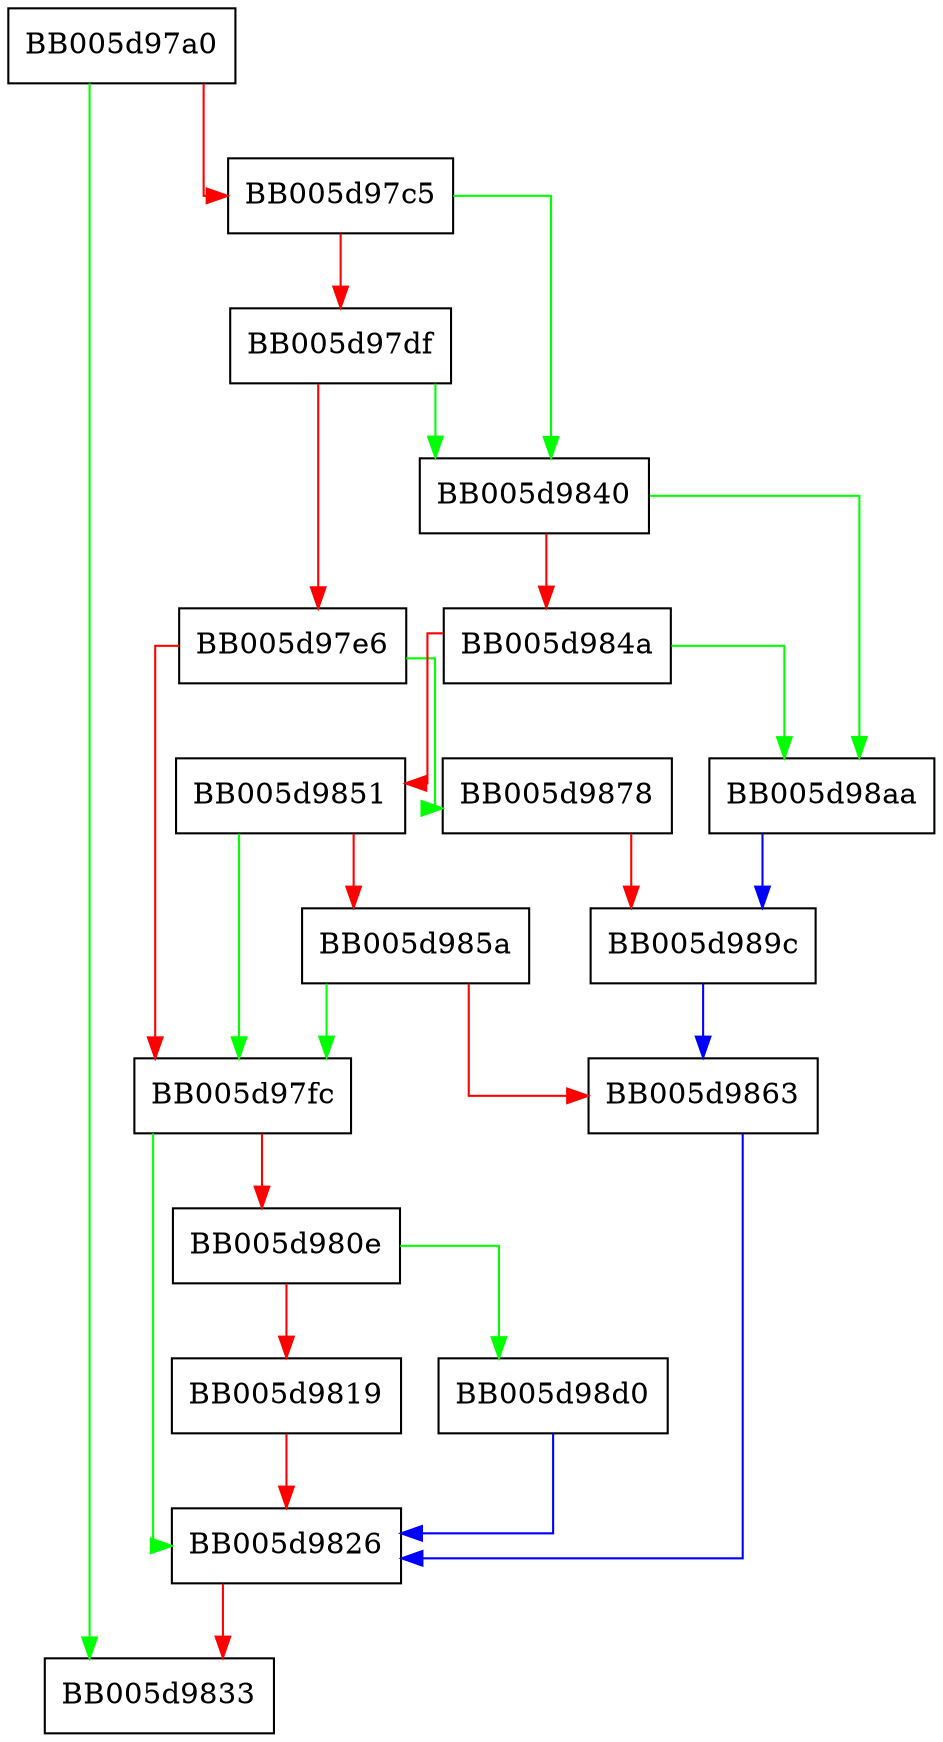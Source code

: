 digraph EVP_PKEY_new_mac_key {
  node [shape="box"];
  graph [splines=ortho];
  BB005d97a0 -> BB005d9833 [color="green"];
  BB005d97a0 -> BB005d97c5 [color="red"];
  BB005d97c5 -> BB005d9840 [color="green"];
  BB005d97c5 -> BB005d97df [color="red"];
  BB005d97df -> BB005d9840 [color="green"];
  BB005d97df -> BB005d97e6 [color="red"];
  BB005d97e6 -> BB005d9878 [color="green"];
  BB005d97e6 -> BB005d97fc [color="red"];
  BB005d97fc -> BB005d9826 [color="green"];
  BB005d97fc -> BB005d980e [color="red"];
  BB005d980e -> BB005d98d0 [color="green"];
  BB005d980e -> BB005d9819 [color="red"];
  BB005d9819 -> BB005d9826 [color="red"];
  BB005d9826 -> BB005d9833 [color="red"];
  BB005d9840 -> BB005d98aa [color="green"];
  BB005d9840 -> BB005d984a [color="red"];
  BB005d984a -> BB005d98aa [color="green"];
  BB005d984a -> BB005d9851 [color="red"];
  BB005d9851 -> BB005d97fc [color="green"];
  BB005d9851 -> BB005d985a [color="red"];
  BB005d985a -> BB005d97fc [color="green"];
  BB005d985a -> BB005d9863 [color="red"];
  BB005d9863 -> BB005d9826 [color="blue"];
  BB005d9878 -> BB005d989c [color="red"];
  BB005d989c -> BB005d9863 [color="blue"];
  BB005d98aa -> BB005d989c [color="blue"];
  BB005d98d0 -> BB005d9826 [color="blue"];
}